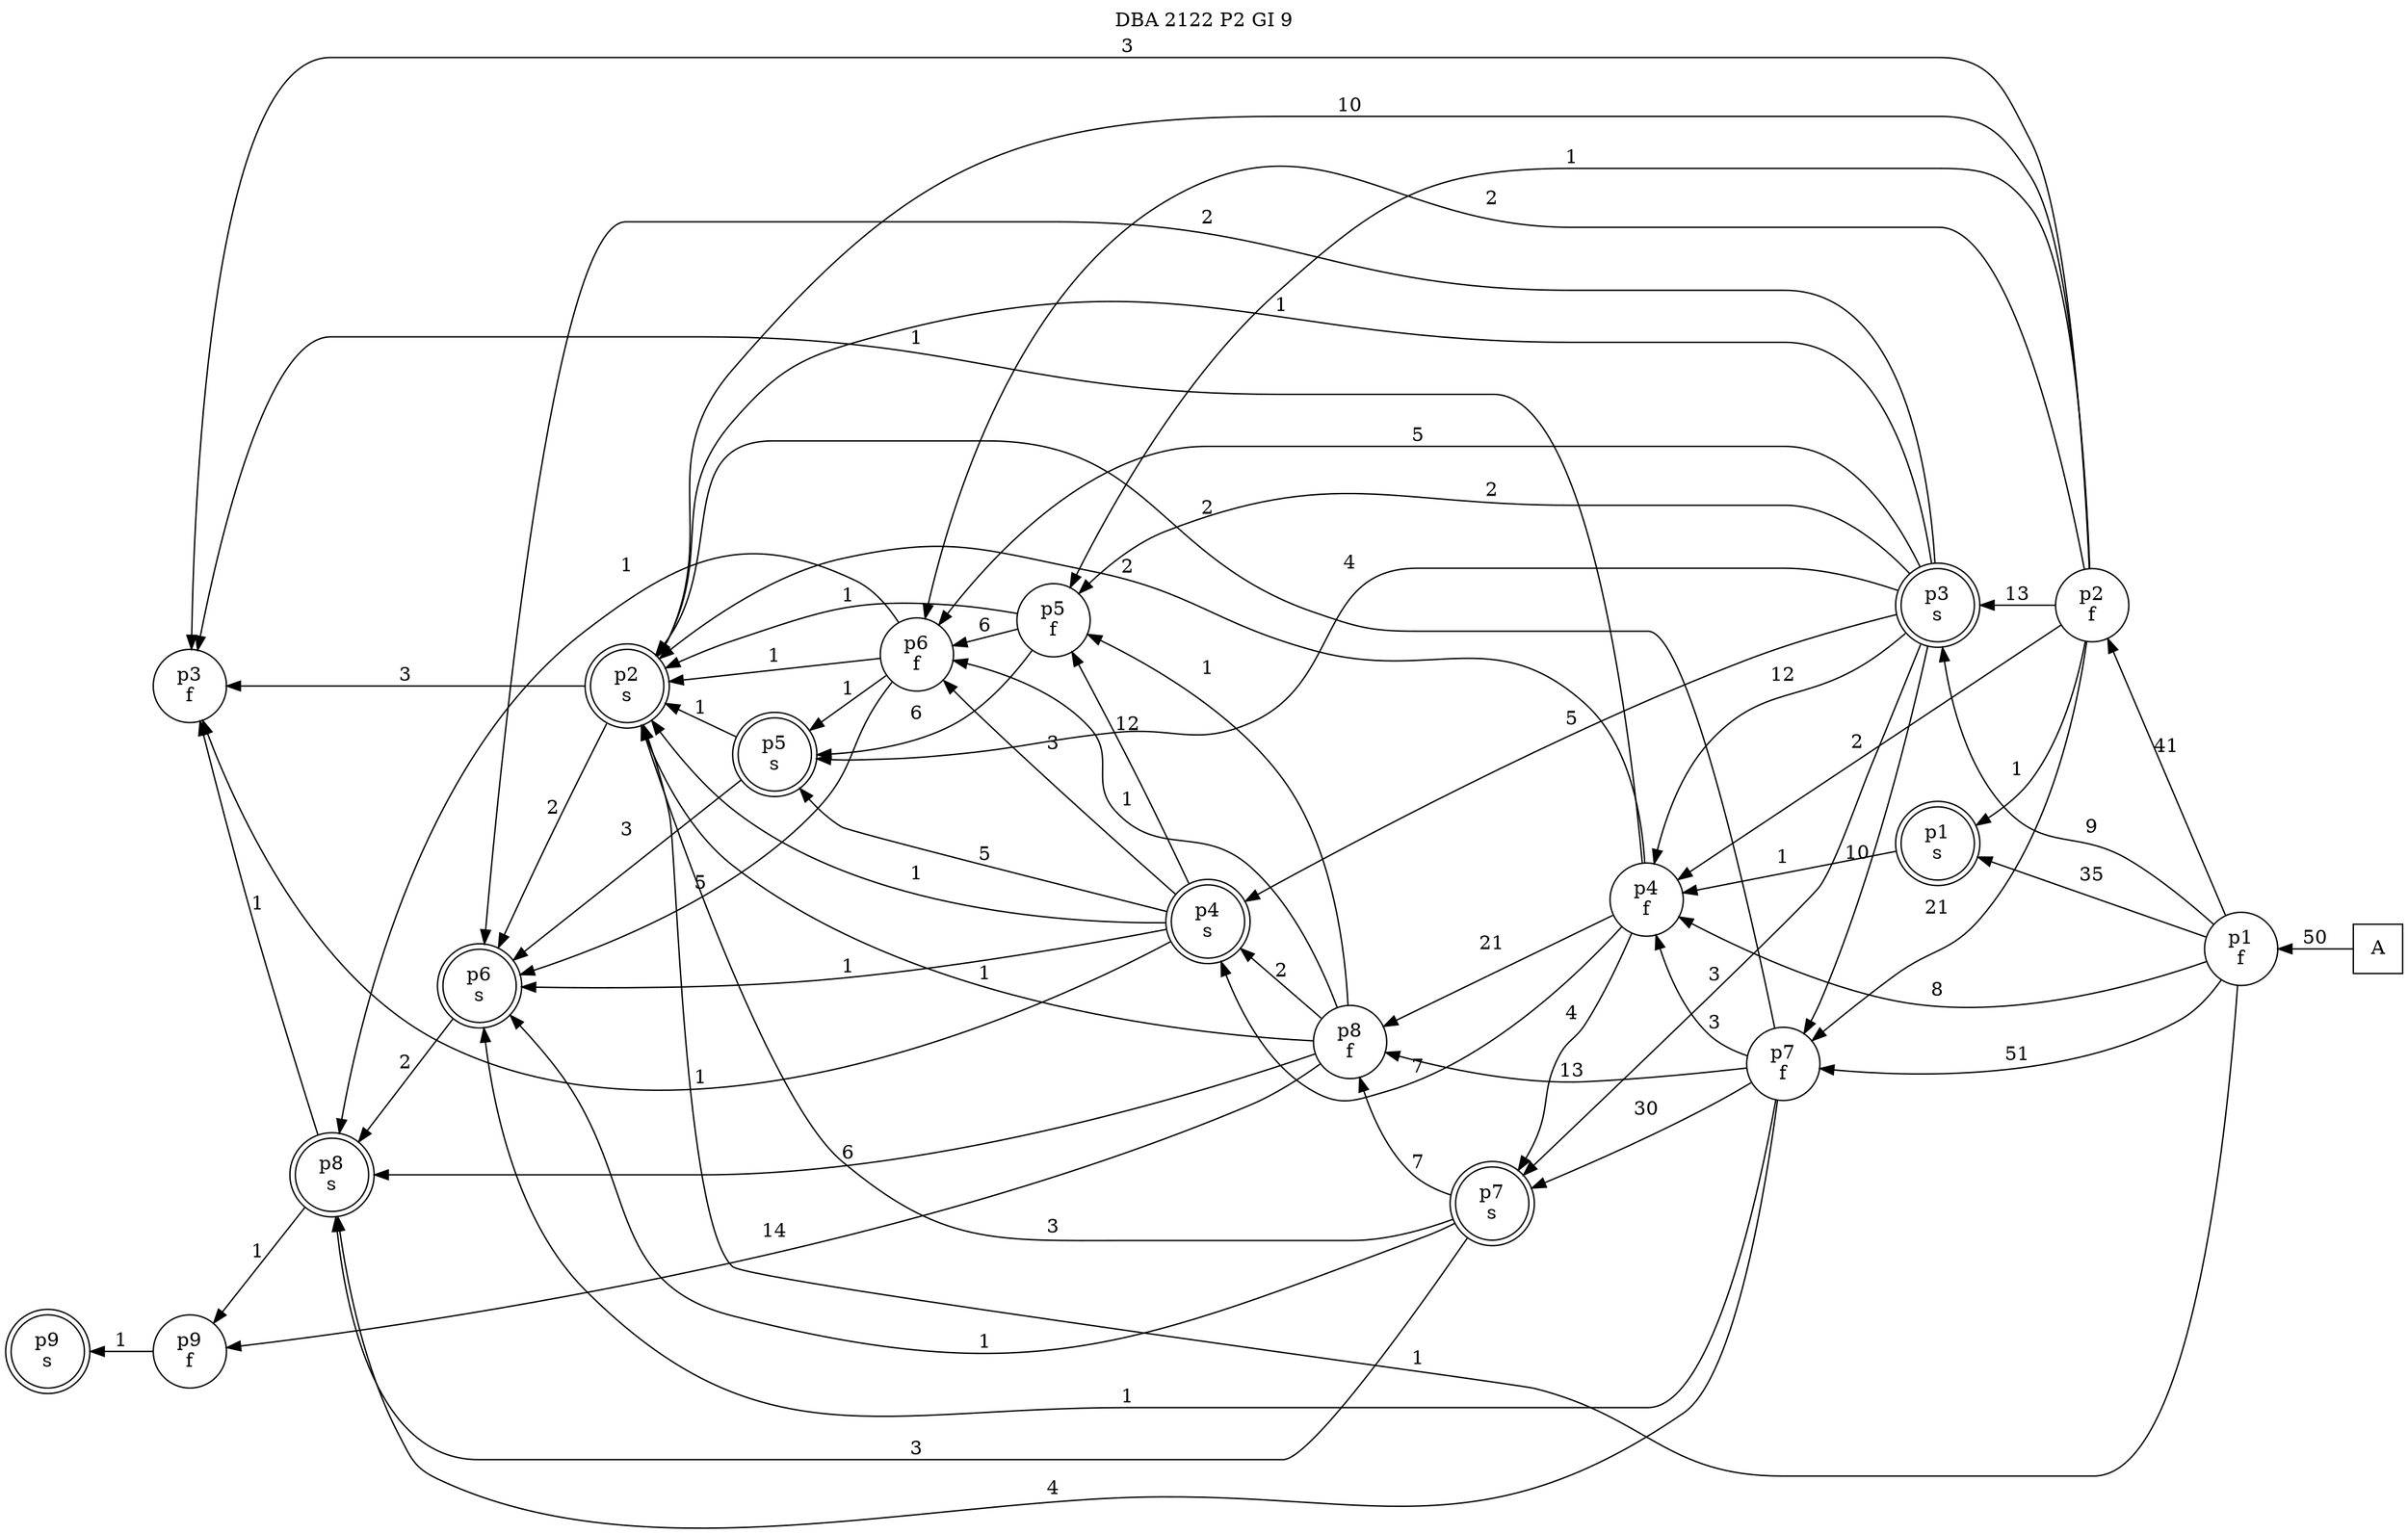 digraph DBA_2122_P2_GI_9_GOOD {
labelloc="tl"
label= " DBA 2122 P2 GI 9 "
rankdir="RL";
"A" [shape="square" label="A"]
"p1_f" [shape="circle" label="p1
f"]
"p1_s" [shape="doublecircle" label="p1
s"]
"p2_f" [shape="circle" label="p2
f"]
"p2_s" [shape="doublecircle" label="p2
s"]
"p3_s" [shape="doublecircle" label="p3
s"]
"p4_f" [shape="circle" label="p4
f"]
"p4_s" [shape="doublecircle" label="p4
s"]
"p5_f" [shape="circle" label="p5
f"]
"p6_f" [shape="circle" label="p6
f"]
"p6_s" [shape="doublecircle" label="p6
s"]
"p5_s" [shape="doublecircle" label="p5
s"]
"p3_f" [shape="circle" label="p3
f"]
"p7_f" [shape="circle" label="p7
f"]
"p8_f" [shape="circle" label="p8
f"]
"p8_s" [shape="doublecircle" label="p8
s"]
"p7_s" [shape="doublecircle" label="p7
s"]
"p9_f" [shape="circle" label="p9
f"]
"p9_s" [shape="doublecircle" label="p9
s"]
"A" -> "p1_f" [ label=50]
"p1_f" -> "p1_s" [ label=35]
"p1_f" -> "p2_f" [ label=41]
"p1_f" -> "p2_s" [ label=1]
"p1_f" -> "p3_s" [ label=9]
"p1_f" -> "p4_f" [ label=8]
"p1_f" -> "p7_f" [ label=51]
"p1_s" -> "p4_f" [ label=1]
"p2_f" -> "p1_s" [ label=1]
"p2_f" -> "p2_s" [ label=10]
"p2_f" -> "p3_s" [ label=13]
"p2_f" -> "p4_f" [ label=2]
"p2_f" -> "p5_f" [ label=1]
"p2_f" -> "p6_f" [ label=2]
"p2_f" -> "p3_f" [ label=3]
"p2_f" -> "p7_f" [ label=21]
"p2_s" -> "p6_s" [ label=2]
"p2_s" -> "p3_f" [ label=3]
"p3_s" -> "p2_s" [ label=1]
"p3_s" -> "p4_f" [ label=12]
"p3_s" -> "p4_s" [ label=5]
"p3_s" -> "p5_f" [ label=2]
"p3_s" -> "p6_f" [ label=5]
"p3_s" -> "p6_s" [ label=2]
"p3_s" -> "p5_s" [ label=4]
"p3_s" -> "p7_f" [ label=10]
"p3_s" -> "p7_s" [ label=3]
"p4_f" -> "p2_s" [ label=2]
"p4_f" -> "p4_s" [ label=7]
"p4_f" -> "p3_f" [ label=1]
"p4_f" -> "p8_f" [ label=21]
"p4_f" -> "p7_s" [ label=4]
"p4_s" -> "p2_s" [ label=1]
"p4_s" -> "p5_f" [ label=12]
"p4_s" -> "p6_f" [ label=3]
"p4_s" -> "p6_s" [ label=1]
"p4_s" -> "p5_s" [ label=5]
"p4_s" -> "p3_f" [ label=1]
"p5_f" -> "p2_s" [ label=1]
"p5_f" -> "p6_f" [ label=6]
"p5_f" -> "p5_s" [ label=6]
"p6_f" -> "p2_s" [ label=1]
"p6_f" -> "p6_s" [ label=5]
"p6_f" -> "p5_s" [ label=1]
"p6_f" -> "p8_s" [ label=1]
"p6_s" -> "p8_s" [ label=2]
"p5_s" -> "p2_s" [ label=1]
"p5_s" -> "p6_s" [ label=3]
"p7_f" -> "p2_s" [ label=2]
"p7_f" -> "p4_f" [ label=3]
"p7_f" -> "p6_s" [ label=1]
"p7_f" -> "p8_f" [ label=13]
"p7_f" -> "p8_s" [ label=4]
"p7_f" -> "p7_s" [ label=30]
"p8_f" -> "p2_s" [ label=1]
"p8_f" -> "p4_s" [ label=2]
"p8_f" -> "p5_f" [ label=1]
"p8_f" -> "p6_f" [ label=1]
"p8_f" -> "p8_s" [ label=6]
"p8_f" -> "p9_f" [ label=14]
"p8_s" -> "p3_f" [ label=1]
"p8_s" -> "p9_f" [ label=1]
"p7_s" -> "p2_s" [ label=3]
"p7_s" -> "p6_s" [ label=1]
"p7_s" -> "p8_f" [ label=7]
"p7_s" -> "p8_s" [ label=3]
"p9_f" -> "p9_s" [ label=1]
}
